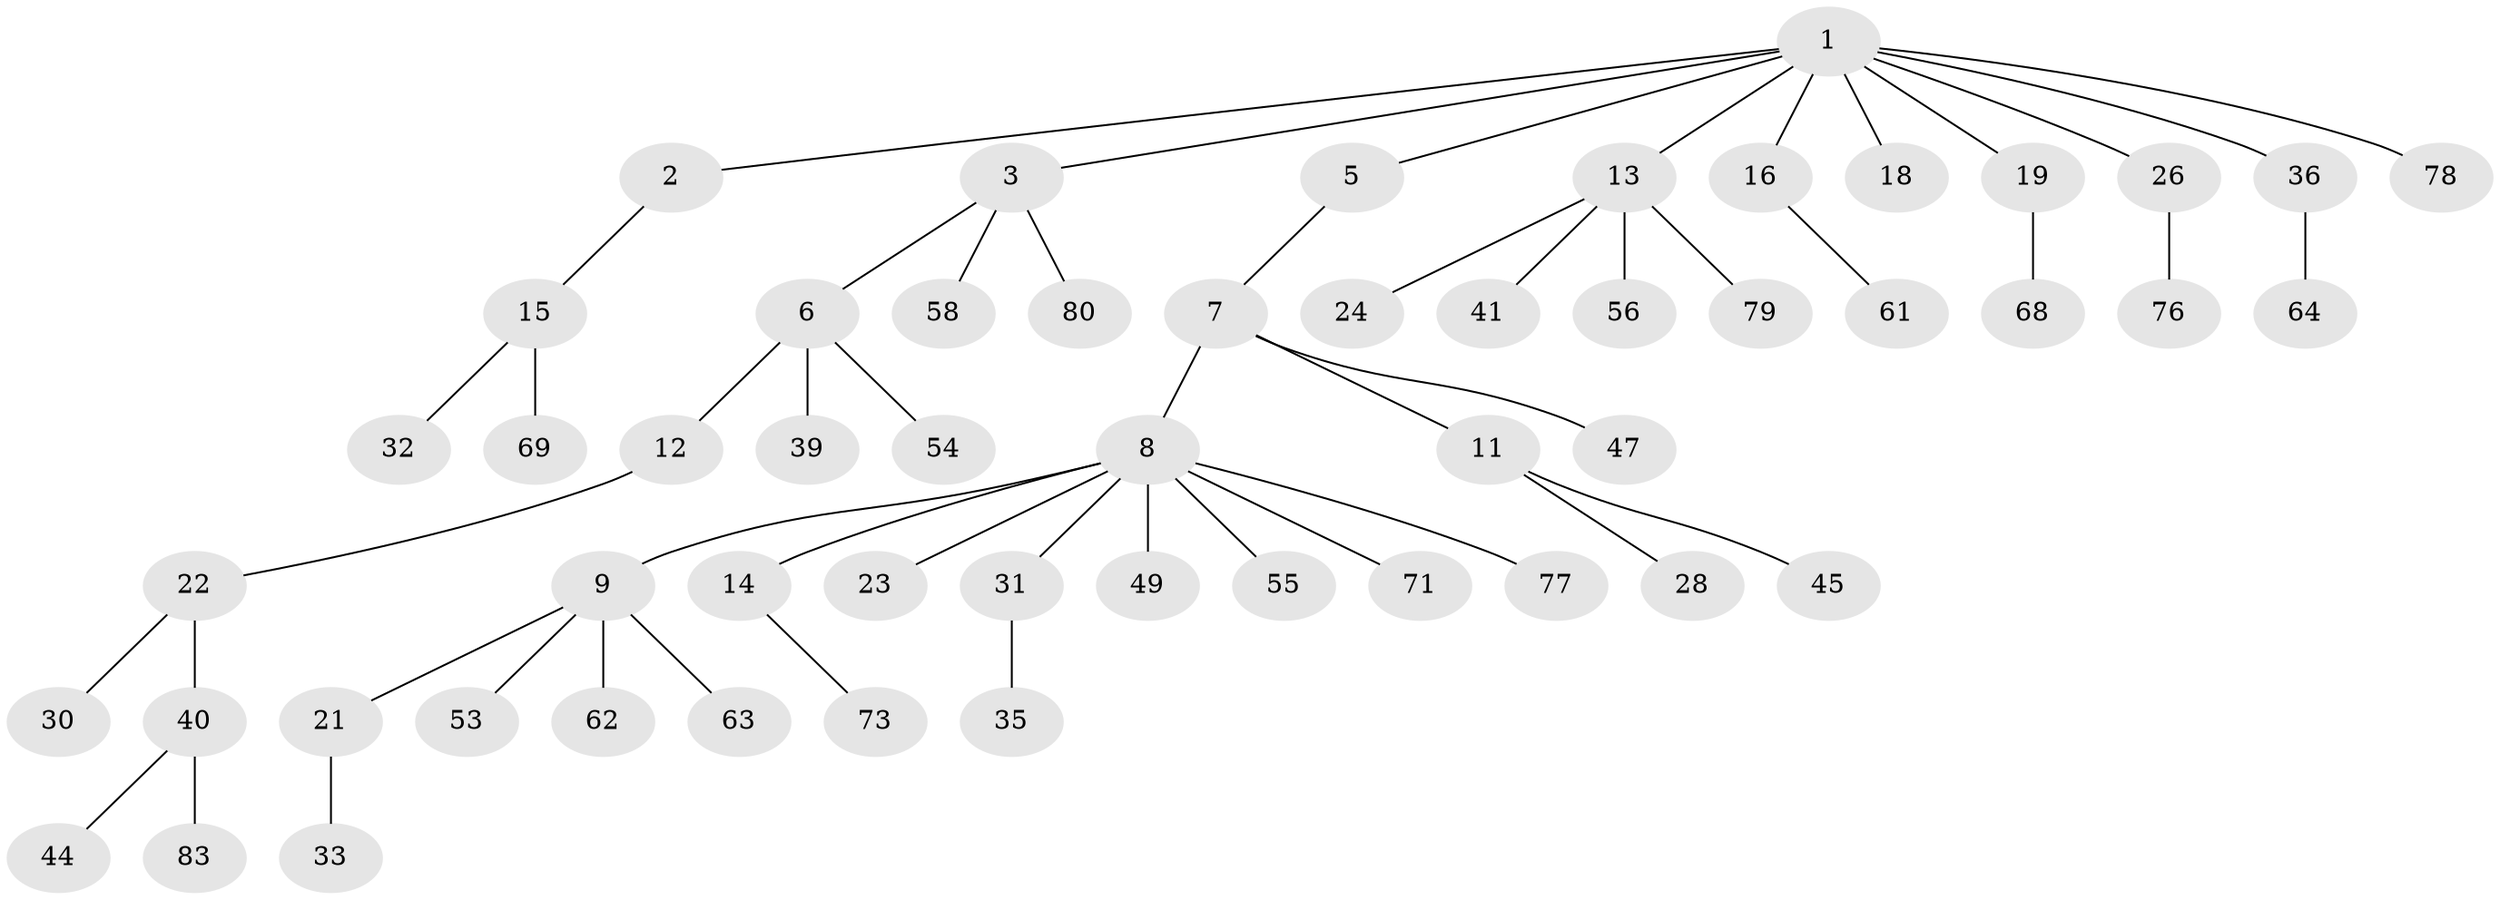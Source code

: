 // original degree distribution, {6: 0.024096385542168676, 2: 0.2289156626506024, 4: 0.07228915662650602, 5: 0.012048192771084338, 9: 0.012048192771084338, 3: 0.13253012048192772, 1: 0.5180722891566265}
// Generated by graph-tools (version 1.1) at 2025/11/02/27/25 16:11:25]
// undirected, 54 vertices, 53 edges
graph export_dot {
graph [start="1"]
  node [color=gray90,style=filled];
  1 [super="+4"];
  2;
  3 [super="+27"];
  5;
  6 [super="+43"];
  7 [super="+51"];
  8 [super="+10"];
  9 [super="+17"];
  11 [super="+20"];
  12 [super="+42"];
  13 [super="+25"];
  14 [super="+72"];
  15 [super="+37"];
  16;
  18;
  19 [super="+57"];
  21 [super="+46"];
  22 [super="+29"];
  23 [super="+50"];
  24;
  26 [super="+34"];
  28 [super="+38"];
  30;
  31 [super="+48"];
  32;
  33;
  35;
  36 [super="+52"];
  39 [super="+75"];
  40 [super="+70"];
  41 [super="+65"];
  44;
  45 [super="+60"];
  47;
  49;
  53 [super="+59"];
  54;
  55;
  56;
  58 [super="+67"];
  61 [super="+66"];
  62;
  63;
  64 [super="+74"];
  68;
  69;
  71;
  73 [super="+81"];
  76;
  77;
  78;
  79 [super="+82"];
  80;
  83;
  1 -- 2;
  1 -- 3;
  1 -- 19;
  1 -- 26;
  1 -- 36;
  1 -- 16;
  1 -- 18;
  1 -- 5;
  1 -- 13;
  1 -- 78;
  2 -- 15;
  3 -- 6;
  3 -- 58;
  3 -- 80;
  5 -- 7;
  6 -- 12;
  6 -- 39;
  6 -- 54;
  7 -- 8;
  7 -- 11;
  7 -- 47;
  8 -- 9;
  8 -- 14;
  8 -- 23;
  8 -- 31;
  8 -- 49;
  8 -- 55;
  8 -- 77;
  8 -- 71;
  9 -- 62;
  9 -- 21;
  9 -- 53;
  9 -- 63;
  11 -- 45;
  11 -- 28;
  12 -- 22;
  13 -- 24;
  13 -- 56;
  13 -- 41;
  13 -- 79;
  14 -- 73;
  15 -- 32;
  15 -- 69;
  16 -- 61;
  19 -- 68;
  21 -- 33;
  22 -- 30;
  22 -- 40;
  26 -- 76;
  31 -- 35;
  36 -- 64;
  40 -- 44;
  40 -- 83;
}
